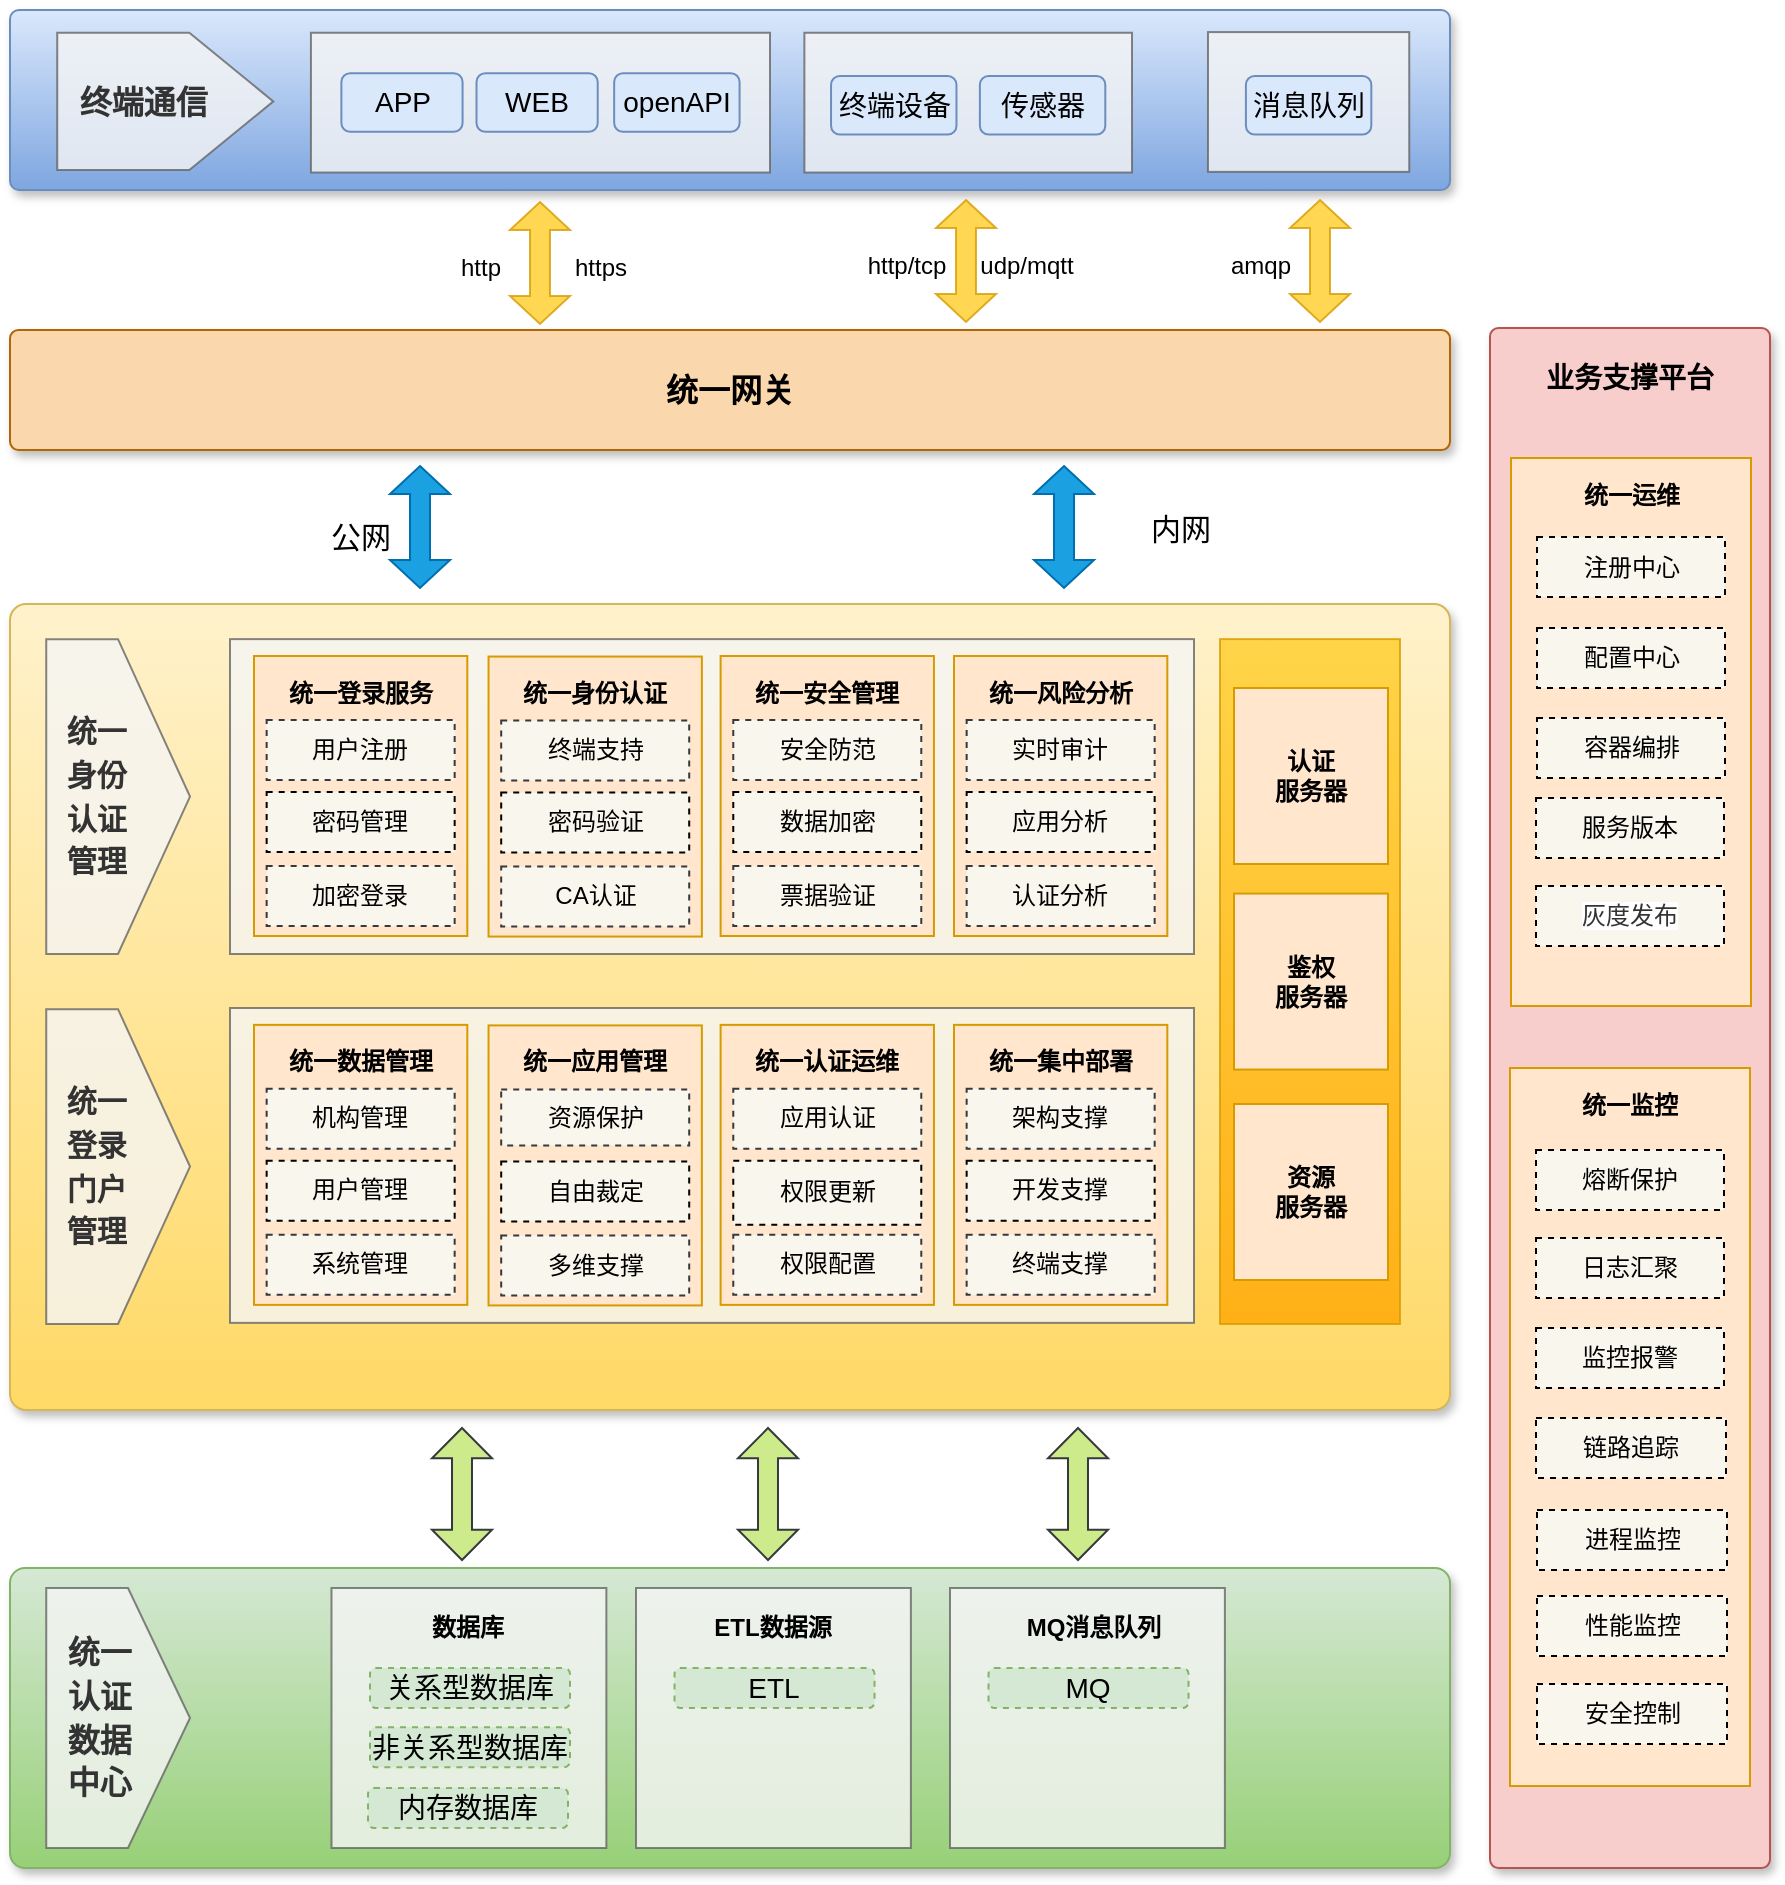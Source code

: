 <mxfile version="18.2.0" type="github">
  <diagram id="8Mcmq0ioaoLnQd22ZTMx" name="第 1 页">
    <mxGraphModel dx="868" dy="482" grid="1" gridSize="10" guides="1" tooltips="1" connect="1" arrows="1" fold="1" page="1" pageScale="1" pageWidth="500" pageHeight="1200" math="0" shadow="0">
      <root>
        <mxCell id="0" />
        <mxCell id="1" parent="0" />
        <mxCell id="xZrQEDNqEejDbcOTDLVU-1" value="" style="text;html=1;strokeColor=#6c8ebf;fillColor=#dae8fc;align=center;verticalAlign=middle;whiteSpace=wrap;fontSize=54;fontStyle=1;shadow=1;rounded=1;glass=0;sketch=0;arcSize=5;gradientColor=#7ea6e0;" vertex="1" parent="1">
          <mxGeometry x="50" y="41" width="720" height="90" as="geometry" />
        </mxCell>
        <mxCell id="xZrQEDNqEejDbcOTDLVU-2" value="&lt;span style=&quot;color: rgb(51, 51, 51);&quot;&gt;&lt;b&gt;&lt;font style=&quot;font-size: 16px;&quot;&gt;&amp;nbsp; 终端通信&lt;/font&gt;&lt;/b&gt;&lt;/span&gt;" style="html=1;shadow=0;dashed=0;align=left;verticalAlign=middle;shape=mxgraph.arrows2.arrow;dy=0;dx=42;notch=0;rounded=0;glass=0;sketch=0;fontSize=18;fillColor=#f5f5f5;fontColor=#333333;strokeColor=#666666;whiteSpace=wrap;opacity=80;" vertex="1" parent="xZrQEDNqEejDbcOTDLVU-1">
          <mxGeometry x="23.615" y="11.38" width="108.05" height="68.62" as="geometry" />
        </mxCell>
        <mxCell id="xZrQEDNqEejDbcOTDLVU-3" value="" style="rounded=0;whiteSpace=wrap;html=1;shadow=0;glass=0;sketch=0;fontSize=20;fillColor=#f5f5f5;fontColor=#333333;strokeColor=#666666;opacity=80;" vertex="1" parent="xZrQEDNqEejDbcOTDLVU-1">
          <mxGeometry x="397.19" y="11.38" width="163.81" height="69.89" as="geometry" />
        </mxCell>
        <mxCell id="xZrQEDNqEejDbcOTDLVU-4" value="&lt;span style=&quot;font-size: 14px;&quot;&gt;终端设备&lt;/span&gt;" style="rounded=1;whiteSpace=wrap;html=1;shadow=0;glass=0;sketch=0;fillColor=#dae8fc;strokeColor=#6c8ebf;gradientColor=none;" vertex="1" parent="xZrQEDNqEejDbcOTDLVU-1">
          <mxGeometry x="410.527" y="32.98" width="62.716" height="29.33" as="geometry" />
        </mxCell>
        <mxCell id="xZrQEDNqEejDbcOTDLVU-5" value="&lt;span style=&quot;font-size: 14px;&quot;&gt;传感器&lt;/span&gt;" style="rounded=1;whiteSpace=wrap;html=1;shadow=0;glass=0;sketch=0;fillColor=#dae8fc;strokeColor=#6c8ebf;gradientColor=none;" vertex="1" parent="xZrQEDNqEejDbcOTDLVU-1">
          <mxGeometry x="484.941" y="32.98" width="62.716" height="29.33" as="geometry" />
        </mxCell>
        <mxCell id="xZrQEDNqEejDbcOTDLVU-6" value="" style="rounded=0;whiteSpace=wrap;html=1;shadow=0;glass=0;sketch=0;fontSize=20;fillColor=#f5f5f5;fontColor=#333333;strokeColor=#666666;opacity=80;" vertex="1" parent="xZrQEDNqEejDbcOTDLVU-1">
          <mxGeometry x="598.996" y="11.05" width="100.63" height="69.89" as="geometry" />
        </mxCell>
        <mxCell id="xZrQEDNqEejDbcOTDLVU-7" value="&lt;span style=&quot;font-size: 14px;&quot;&gt;消息队列&lt;/span&gt;" style="rounded=1;whiteSpace=wrap;html=1;shadow=0;glass=0;sketch=0;fillColor=#dae8fc;strokeColor=#6c8ebf;gradientColor=none;" vertex="1" parent="xZrQEDNqEejDbcOTDLVU-1">
          <mxGeometry x="617.951" y="32.98" width="62.716" height="29.33" as="geometry" />
        </mxCell>
        <mxCell id="xZrQEDNqEejDbcOTDLVU-8" value="" style="rounded=0;whiteSpace=wrap;html=1;shadow=0;glass=0;sketch=0;fontSize=20;fillColor=#f5f5f5;fontColor=#333333;strokeColor=#666666;opacity=80;" vertex="1" parent="xZrQEDNqEejDbcOTDLVU-1">
          <mxGeometry x="150.47" y="11.38" width="229.53" height="69.89" as="geometry" />
        </mxCell>
        <mxCell id="xZrQEDNqEejDbcOTDLVU-9" value="&lt;font style=&quot;font-size: 14px;&quot;&gt;APP&lt;/font&gt;" style="rounded=1;whiteSpace=wrap;html=1;shadow=0;glass=0;sketch=0;fillColor=#dae8fc;strokeColor=#6c8ebf;gradientColor=none;" vertex="1" parent="xZrQEDNqEejDbcOTDLVU-1">
          <mxGeometry x="165.688" y="31.6" width="60.599" height="29.33" as="geometry" />
        </mxCell>
        <mxCell id="xZrQEDNqEejDbcOTDLVU-10" value="&lt;font style=&quot;font-size: 14px;&quot;&gt;WEB&lt;/font&gt;" style="rounded=1;whiteSpace=wrap;html=1;shadow=0;glass=0;sketch=0;fillColor=#dae8fc;strokeColor=#6c8ebf;gradientColor=none;" vertex="1" parent="xZrQEDNqEejDbcOTDLVU-1">
          <mxGeometry x="233.257" y="31.6" width="60.599" height="29.33" as="geometry" />
        </mxCell>
        <mxCell id="xZrQEDNqEejDbcOTDLVU-11" value="&lt;span style=&quot;font-size: 14px;&quot;&gt;openAPI&lt;/span&gt;" style="rounded=1;whiteSpace=wrap;html=1;shadow=0;glass=0;sketch=0;fillColor=#dae8fc;strokeColor=#6c8ebf;gradientColor=none;" vertex="1" parent="xZrQEDNqEejDbcOTDLVU-1">
          <mxGeometry x="302.08" y="31.6" width="62.716" height="29.33" as="geometry" />
        </mxCell>
        <mxCell id="xZrQEDNqEejDbcOTDLVU-12" value="" style="text;html=1;strokeColor=#d6b656;fillColor=#fff2cc;align=center;verticalAlign=middle;whiteSpace=wrap;fontSize=54;fontStyle=1;shadow=1;rounded=1;glass=0;sketch=0;arcSize=2;gradientColor=#ffd966;" vertex="1" parent="1">
          <mxGeometry x="50" y="338" width="720" height="403" as="geometry" />
        </mxCell>
        <mxCell id="xZrQEDNqEejDbcOTDLVU-13" value="" style="rounded=0;whiteSpace=wrap;html=1;shadow=0;glass=0;sketch=0;fontSize=20;fillColor=#f5f5f5;fontColor=#333333;strokeColor=#666666;opacity=80;" vertex="1" parent="xZrQEDNqEejDbcOTDLVU-12">
          <mxGeometry x="110" y="17.57" width="482" height="157.43" as="geometry" />
        </mxCell>
        <mxCell id="xZrQEDNqEejDbcOTDLVU-14" value="&lt;div style=&quot;&quot;&gt;&lt;b style=&quot;font-size: 15px;&quot;&gt;&amp;nbsp; 统一&lt;/b&gt;&lt;/div&gt;&lt;div style=&quot;&quot;&gt;&lt;b style=&quot;font-size: 15px;&quot;&gt;&amp;nbsp; 身份&lt;br&gt;&amp;nbsp; 认证&lt;/b&gt;&lt;/div&gt;&lt;div style=&quot;&quot;&gt;&lt;b style=&quot;font-size: 15px;&quot;&gt;&amp;nbsp; 管理&lt;/b&gt;&lt;br&gt;&lt;/div&gt;" style="html=1;shadow=0;dashed=0;align=left;verticalAlign=middle;shape=mxgraph.arrows2.arrow;dy=0;dx=36;notch=0;rounded=0;glass=0;sketch=0;fontSize=18;fillColor=#f5f5f5;fontColor=#333333;strokeColor=#666666;whiteSpace=wrap;opacity=80;" vertex="1" parent="xZrQEDNqEejDbcOTDLVU-12">
          <mxGeometry x="18.12" y="17.57" width="71.88" height="157.43" as="geometry" />
        </mxCell>
        <mxCell id="xZrQEDNqEejDbcOTDLVU-15" value="" style="group" vertex="1" connectable="0" parent="xZrQEDNqEejDbcOTDLVU-12">
          <mxGeometry x="122" y="26" width="106.66" height="140" as="geometry" />
        </mxCell>
        <mxCell id="xZrQEDNqEejDbcOTDLVU-16" value="" style="rounded=0;whiteSpace=wrap;html=1;shadow=0;glass=0;sketch=0;fillColor=#ffe6cc;strokeColor=#d79b00;" vertex="1" parent="xZrQEDNqEejDbcOTDLVU-15">
          <mxGeometry width="106.66" height="140" as="geometry" />
        </mxCell>
        <mxCell id="xZrQEDNqEejDbcOTDLVU-17" value="&lt;font style=&quot;font-size: 12px;&quot;&gt;&lt;b&gt;统一登录服务&lt;/b&gt;&lt;/font&gt;" style="text;html=1;strokeColor=none;fillColor=none;align=center;verticalAlign=middle;whiteSpace=wrap;rounded=0;shadow=1;fontSize=16;" vertex="1" parent="xZrQEDNqEejDbcOTDLVU-15">
          <mxGeometry x="13.83" y="2" width="79" height="30" as="geometry" />
        </mxCell>
        <mxCell id="xZrQEDNqEejDbcOTDLVU-18" value="用户注册" style="rounded=0;whiteSpace=wrap;html=1;shadow=0;fontSize=12;fillColor=#f9f7ed;strokeColor=#36393d;dashed=1;" vertex="1" parent="xZrQEDNqEejDbcOTDLVU-15">
          <mxGeometry x="6.33" y="32" width="94" height="30" as="geometry" />
        </mxCell>
        <mxCell id="xZrQEDNqEejDbcOTDLVU-19" value="密码管理" style="rounded=0;whiteSpace=wrap;html=1;shadow=0;fontSize=12;fillColor=#f9f7ed;strokeColor=default;dashed=1;" vertex="1" parent="xZrQEDNqEejDbcOTDLVU-15">
          <mxGeometry x="6.33" y="68" width="94" height="30" as="geometry" />
        </mxCell>
        <mxCell id="xZrQEDNqEejDbcOTDLVU-20" value="加密登录" style="rounded=0;whiteSpace=wrap;html=1;shadow=0;fontSize=12;fillColor=#f9f7ed;strokeColor=#36393d;dashed=1;" vertex="1" parent="xZrQEDNqEejDbcOTDLVU-15">
          <mxGeometry x="6.33" y="105" width="94" height="30" as="geometry" />
        </mxCell>
        <mxCell id="xZrQEDNqEejDbcOTDLVU-21" value="" style="group" vertex="1" connectable="0" parent="xZrQEDNqEejDbcOTDLVU-12">
          <mxGeometry x="239.27" y="26.28" width="106.66" height="140" as="geometry" />
        </mxCell>
        <mxCell id="xZrQEDNqEejDbcOTDLVU-22" value="" style="rounded=0;whiteSpace=wrap;html=1;shadow=0;glass=0;sketch=0;fillColor=#ffe6cc;strokeColor=#d79b00;" vertex="1" parent="xZrQEDNqEejDbcOTDLVU-21">
          <mxGeometry width="106.66" height="140" as="geometry" />
        </mxCell>
        <mxCell id="xZrQEDNqEejDbcOTDLVU-23" value="&lt;font style=&quot;font-size: 12px;&quot;&gt;&lt;b&gt;统一身份认证&lt;/b&gt;&lt;/font&gt;" style="text;html=1;strokeColor=none;fillColor=none;align=center;verticalAlign=middle;whiteSpace=wrap;rounded=0;shadow=1;fontSize=16;" vertex="1" parent="xZrQEDNqEejDbcOTDLVU-21">
          <mxGeometry x="13.83" y="2" width="79" height="30" as="geometry" />
        </mxCell>
        <mxCell id="xZrQEDNqEejDbcOTDLVU-24" value="终端支持" style="rounded=0;whiteSpace=wrap;html=1;shadow=0;fontSize=12;fillColor=#f9f7ed;strokeColor=#36393d;dashed=1;" vertex="1" parent="xZrQEDNqEejDbcOTDLVU-21">
          <mxGeometry x="6.33" y="32" width="94" height="30" as="geometry" />
        </mxCell>
        <mxCell id="xZrQEDNqEejDbcOTDLVU-25" value="密码验证" style="rounded=0;whiteSpace=wrap;html=1;shadow=0;fontSize=12;fillColor=#f9f7ed;strokeColor=default;dashed=1;" vertex="1" parent="xZrQEDNqEejDbcOTDLVU-21">
          <mxGeometry x="6.33" y="68" width="94" height="30" as="geometry" />
        </mxCell>
        <mxCell id="xZrQEDNqEejDbcOTDLVU-26" value="CA认证" style="rounded=0;whiteSpace=wrap;html=1;shadow=0;fontSize=12;fillColor=#f9f7ed;strokeColor=#36393d;dashed=1;" vertex="1" parent="xZrQEDNqEejDbcOTDLVU-21">
          <mxGeometry x="6.33" y="105" width="94" height="30" as="geometry" />
        </mxCell>
        <mxCell id="xZrQEDNqEejDbcOTDLVU-27" value="" style="group" vertex="1" connectable="0" parent="xZrQEDNqEejDbcOTDLVU-12">
          <mxGeometry x="355.31" y="26" width="106.66" height="140" as="geometry" />
        </mxCell>
        <mxCell id="xZrQEDNqEejDbcOTDLVU-28" value="" style="rounded=0;whiteSpace=wrap;html=1;shadow=0;glass=0;sketch=0;fillColor=#ffe6cc;strokeColor=#d79b00;" vertex="1" parent="xZrQEDNqEejDbcOTDLVU-27">
          <mxGeometry width="106.66" height="140" as="geometry" />
        </mxCell>
        <mxCell id="xZrQEDNqEejDbcOTDLVU-29" value="&lt;font style=&quot;font-size: 12px;&quot;&gt;&lt;b&gt;统一安全管理&lt;/b&gt;&lt;/font&gt;" style="text;html=1;strokeColor=none;fillColor=none;align=center;verticalAlign=middle;whiteSpace=wrap;rounded=0;shadow=1;fontSize=16;" vertex="1" parent="xZrQEDNqEejDbcOTDLVU-27">
          <mxGeometry x="13.83" y="2" width="79" height="30" as="geometry" />
        </mxCell>
        <mxCell id="xZrQEDNqEejDbcOTDLVU-30" value="安全防范" style="rounded=0;whiteSpace=wrap;html=1;shadow=0;fontSize=12;fillColor=#f9f7ed;strokeColor=#36393d;dashed=1;" vertex="1" parent="xZrQEDNqEejDbcOTDLVU-27">
          <mxGeometry x="6.33" y="32" width="94" height="30" as="geometry" />
        </mxCell>
        <mxCell id="xZrQEDNqEejDbcOTDLVU-31" value="数据加密" style="rounded=0;whiteSpace=wrap;html=1;shadow=0;fontSize=12;fillColor=#f9f7ed;strokeColor=default;dashed=1;" vertex="1" parent="xZrQEDNqEejDbcOTDLVU-27">
          <mxGeometry x="6.33" y="68" width="94" height="30" as="geometry" />
        </mxCell>
        <mxCell id="xZrQEDNqEejDbcOTDLVU-32" value="票据验证" style="rounded=0;whiteSpace=wrap;html=1;shadow=0;fontSize=12;fillColor=#f9f7ed;strokeColor=#36393d;dashed=1;" vertex="1" parent="xZrQEDNqEejDbcOTDLVU-27">
          <mxGeometry x="6.33" y="105" width="94" height="30" as="geometry" />
        </mxCell>
        <mxCell id="xZrQEDNqEejDbcOTDLVU-33" value="" style="group" vertex="1" connectable="0" parent="xZrQEDNqEejDbcOTDLVU-12">
          <mxGeometry x="472" y="26" width="106.66" height="140" as="geometry" />
        </mxCell>
        <mxCell id="xZrQEDNqEejDbcOTDLVU-34" value="" style="rounded=0;whiteSpace=wrap;html=1;shadow=0;glass=0;sketch=0;fillColor=#ffe6cc;strokeColor=#d79b00;" vertex="1" parent="xZrQEDNqEejDbcOTDLVU-33">
          <mxGeometry width="106.66" height="140" as="geometry" />
        </mxCell>
        <mxCell id="xZrQEDNqEejDbcOTDLVU-35" value="&lt;font style=&quot;font-size: 12px;&quot;&gt;&lt;b&gt;统一风险分析&lt;/b&gt;&lt;/font&gt;" style="text;html=1;strokeColor=none;fillColor=none;align=center;verticalAlign=middle;whiteSpace=wrap;rounded=0;shadow=1;fontSize=16;" vertex="1" parent="xZrQEDNqEejDbcOTDLVU-33">
          <mxGeometry x="13.83" y="2" width="79" height="30" as="geometry" />
        </mxCell>
        <mxCell id="xZrQEDNqEejDbcOTDLVU-36" value="实时审计" style="rounded=0;whiteSpace=wrap;html=1;shadow=0;fontSize=12;fillColor=#f9f7ed;strokeColor=#36393d;dashed=1;" vertex="1" parent="xZrQEDNqEejDbcOTDLVU-33">
          <mxGeometry x="6.33" y="32" width="94" height="30" as="geometry" />
        </mxCell>
        <mxCell id="xZrQEDNqEejDbcOTDLVU-37" value="应用分析" style="rounded=0;whiteSpace=wrap;html=1;shadow=0;fontSize=12;fillColor=#f9f7ed;strokeColor=default;dashed=1;" vertex="1" parent="xZrQEDNqEejDbcOTDLVU-33">
          <mxGeometry x="6.33" y="68" width="94" height="30" as="geometry" />
        </mxCell>
        <mxCell id="xZrQEDNqEejDbcOTDLVU-38" value="认证分析" style="rounded=0;whiteSpace=wrap;html=1;shadow=0;fontSize=12;fillColor=#f9f7ed;strokeColor=#36393d;dashed=1;" vertex="1" parent="xZrQEDNqEejDbcOTDLVU-33">
          <mxGeometry x="6.33" y="105" width="94" height="30" as="geometry" />
        </mxCell>
        <mxCell id="xZrQEDNqEejDbcOTDLVU-39" value="" style="rounded=0;whiteSpace=wrap;html=1;shadow=0;glass=0;sketch=0;fontSize=20;fillColor=#f5f5f5;fontColor=#333333;strokeColor=#666666;opacity=80;" vertex="1" parent="xZrQEDNqEejDbcOTDLVU-12">
          <mxGeometry x="110" y="202" width="482" height="157.43" as="geometry" />
        </mxCell>
        <mxCell id="xZrQEDNqEejDbcOTDLVU-40" value="" style="group" vertex="1" connectable="0" parent="xZrQEDNqEejDbcOTDLVU-12">
          <mxGeometry x="122" y="210.43" width="106.66" height="140" as="geometry" />
        </mxCell>
        <mxCell id="xZrQEDNqEejDbcOTDLVU-41" value="" style="rounded=0;whiteSpace=wrap;html=1;shadow=0;glass=0;sketch=0;fillColor=#ffe6cc;strokeColor=#d79b00;" vertex="1" parent="xZrQEDNqEejDbcOTDLVU-40">
          <mxGeometry width="106.66" height="140" as="geometry" />
        </mxCell>
        <mxCell id="xZrQEDNqEejDbcOTDLVU-42" value="&lt;font style=&quot;font-size: 12px;&quot;&gt;&lt;b&gt;统一数据管理&lt;/b&gt;&lt;/font&gt;" style="text;html=1;strokeColor=none;fillColor=none;align=center;verticalAlign=middle;whiteSpace=wrap;rounded=0;shadow=1;fontSize=16;" vertex="1" parent="xZrQEDNqEejDbcOTDLVU-40">
          <mxGeometry x="13.83" y="2" width="79" height="30" as="geometry" />
        </mxCell>
        <mxCell id="xZrQEDNqEejDbcOTDLVU-43" value="机构管理" style="rounded=0;whiteSpace=wrap;html=1;shadow=0;fontSize=12;fillColor=#f9f7ed;strokeColor=#36393d;dashed=1;" vertex="1" parent="xZrQEDNqEejDbcOTDLVU-40">
          <mxGeometry x="6.33" y="32" width="94" height="30" as="geometry" />
        </mxCell>
        <mxCell id="xZrQEDNqEejDbcOTDLVU-44" value="用户管理" style="rounded=0;whiteSpace=wrap;html=1;shadow=0;fontSize=12;fillColor=#f9f7ed;strokeColor=default;dashed=1;" vertex="1" parent="xZrQEDNqEejDbcOTDLVU-40">
          <mxGeometry x="6.33" y="68" width="94" height="30" as="geometry" />
        </mxCell>
        <mxCell id="xZrQEDNqEejDbcOTDLVU-45" value="系统管理" style="rounded=0;whiteSpace=wrap;html=1;shadow=0;fontSize=12;fillColor=#f9f7ed;strokeColor=#36393d;dashed=1;" vertex="1" parent="xZrQEDNqEejDbcOTDLVU-40">
          <mxGeometry x="6.33" y="105" width="94" height="30" as="geometry" />
        </mxCell>
        <mxCell id="xZrQEDNqEejDbcOTDLVU-46" value="" style="group" vertex="1" connectable="0" parent="xZrQEDNqEejDbcOTDLVU-12">
          <mxGeometry x="239.27" y="210.71" width="106.66" height="140" as="geometry" />
        </mxCell>
        <mxCell id="xZrQEDNqEejDbcOTDLVU-47" value="" style="rounded=0;whiteSpace=wrap;html=1;shadow=0;glass=0;sketch=0;fillColor=#ffe6cc;strokeColor=#d79b00;" vertex="1" parent="xZrQEDNqEejDbcOTDLVU-46">
          <mxGeometry width="106.66" height="140" as="geometry" />
        </mxCell>
        <mxCell id="xZrQEDNqEejDbcOTDLVU-48" value="&lt;font style=&quot;font-size: 12px;&quot;&gt;&lt;b&gt;统一应用管理&lt;/b&gt;&lt;/font&gt;" style="text;html=1;strokeColor=none;fillColor=none;align=center;verticalAlign=middle;whiteSpace=wrap;rounded=0;shadow=1;fontSize=16;" vertex="1" parent="xZrQEDNqEejDbcOTDLVU-46">
          <mxGeometry x="13.83" y="2" width="79" height="28" as="geometry" />
        </mxCell>
        <mxCell id="xZrQEDNqEejDbcOTDLVU-49" value="资源保护" style="rounded=0;whiteSpace=wrap;html=1;shadow=0;fontSize=12;fillColor=#f9f7ed;strokeColor=#36393d;dashed=1;" vertex="1" parent="xZrQEDNqEejDbcOTDLVU-46">
          <mxGeometry x="6.33" y="32" width="94" height="28" as="geometry" />
        </mxCell>
        <mxCell id="xZrQEDNqEejDbcOTDLVU-50" value="自由裁定" style="rounded=0;whiteSpace=wrap;html=1;shadow=0;fontSize=12;fillColor=#f9f7ed;strokeColor=default;dashed=1;" vertex="1" parent="xZrQEDNqEejDbcOTDLVU-46">
          <mxGeometry x="6.33" y="68" width="94" height="30" as="geometry" />
        </mxCell>
        <mxCell id="xZrQEDNqEejDbcOTDLVU-51" value="多维支撑" style="rounded=0;whiteSpace=wrap;html=1;shadow=0;fontSize=12;fillColor=#f9f7ed;strokeColor=#36393d;dashed=1;" vertex="1" parent="xZrQEDNqEejDbcOTDLVU-46">
          <mxGeometry x="6.33" y="105" width="94" height="30" as="geometry" />
        </mxCell>
        <mxCell id="xZrQEDNqEejDbcOTDLVU-52" value="" style="group" vertex="1" connectable="0" parent="xZrQEDNqEejDbcOTDLVU-12">
          <mxGeometry x="355.31" y="210.43" width="106.66" height="140" as="geometry" />
        </mxCell>
        <mxCell id="xZrQEDNqEejDbcOTDLVU-53" value="" style="rounded=0;whiteSpace=wrap;html=1;shadow=0;glass=0;sketch=0;fillColor=#ffe6cc;strokeColor=#d79b00;" vertex="1" parent="xZrQEDNqEejDbcOTDLVU-52">
          <mxGeometry width="106.66" height="140" as="geometry" />
        </mxCell>
        <mxCell id="xZrQEDNqEejDbcOTDLVU-54" value="&lt;font style=&quot;font-size: 12px;&quot;&gt;&lt;b&gt;统一认证运维&lt;/b&gt;&lt;/font&gt;" style="text;html=1;strokeColor=none;fillColor=none;align=center;verticalAlign=middle;whiteSpace=wrap;rounded=0;shadow=1;fontSize=16;" vertex="1" parent="xZrQEDNqEejDbcOTDLVU-52">
          <mxGeometry x="13.83" y="2" width="79" height="30" as="geometry" />
        </mxCell>
        <mxCell id="xZrQEDNqEejDbcOTDLVU-55" value="应用认证" style="rounded=0;whiteSpace=wrap;html=1;shadow=0;fontSize=12;fillColor=#f9f7ed;strokeColor=#36393d;dashed=1;" vertex="1" parent="xZrQEDNqEejDbcOTDLVU-52">
          <mxGeometry x="6.33" y="32" width="94" height="30" as="geometry" />
        </mxCell>
        <mxCell id="xZrQEDNqEejDbcOTDLVU-56" value="权限更新" style="rounded=0;whiteSpace=wrap;html=1;shadow=0;fontSize=12;fillColor=#f9f7ed;strokeColor=default;dashed=1;" vertex="1" parent="xZrQEDNqEejDbcOTDLVU-52">
          <mxGeometry x="6.33" y="68" width="94" height="32" as="geometry" />
        </mxCell>
        <mxCell id="xZrQEDNqEejDbcOTDLVU-57" value="权限配置" style="rounded=0;whiteSpace=wrap;html=1;shadow=0;fontSize=12;fillColor=#f9f7ed;strokeColor=#36393d;dashed=1;" vertex="1" parent="xZrQEDNqEejDbcOTDLVU-52">
          <mxGeometry x="6.33" y="105" width="94" height="30" as="geometry" />
        </mxCell>
        <mxCell id="xZrQEDNqEejDbcOTDLVU-58" value="" style="group" vertex="1" connectable="0" parent="xZrQEDNqEejDbcOTDLVU-12">
          <mxGeometry x="472" y="210.43" width="106.66" height="140" as="geometry" />
        </mxCell>
        <mxCell id="xZrQEDNqEejDbcOTDLVU-59" value="" style="rounded=0;whiteSpace=wrap;html=1;shadow=0;glass=0;sketch=0;fillColor=#ffe6cc;strokeColor=#d79b00;" vertex="1" parent="xZrQEDNqEejDbcOTDLVU-58">
          <mxGeometry width="106.66" height="140" as="geometry" />
        </mxCell>
        <mxCell id="xZrQEDNqEejDbcOTDLVU-60" value="&lt;font style=&quot;font-size: 12px;&quot;&gt;&lt;b&gt;统一集中部署&lt;/b&gt;&lt;/font&gt;" style="text;html=1;strokeColor=none;fillColor=none;align=center;verticalAlign=middle;whiteSpace=wrap;rounded=0;shadow=1;fontSize=16;" vertex="1" parent="xZrQEDNqEejDbcOTDLVU-58">
          <mxGeometry x="13.83" y="2" width="79" height="30" as="geometry" />
        </mxCell>
        <mxCell id="xZrQEDNqEejDbcOTDLVU-61" value="架构支撑" style="rounded=0;whiteSpace=wrap;html=1;shadow=0;fontSize=12;fillColor=#f9f7ed;strokeColor=#36393d;dashed=1;" vertex="1" parent="xZrQEDNqEejDbcOTDLVU-58">
          <mxGeometry x="6.33" y="32" width="94" height="30" as="geometry" />
        </mxCell>
        <mxCell id="xZrQEDNqEejDbcOTDLVU-62" value="开发支撑" style="rounded=0;whiteSpace=wrap;html=1;shadow=0;fontSize=12;fillColor=#f9f7ed;strokeColor=default;dashed=1;" vertex="1" parent="xZrQEDNqEejDbcOTDLVU-58">
          <mxGeometry x="6.33" y="68" width="94" height="30" as="geometry" />
        </mxCell>
        <mxCell id="xZrQEDNqEejDbcOTDLVU-63" value="终端支撑" style="rounded=0;whiteSpace=wrap;html=1;shadow=0;fontSize=12;fillColor=#f9f7ed;strokeColor=#36393d;dashed=1;" vertex="1" parent="xZrQEDNqEejDbcOTDLVU-58">
          <mxGeometry x="6.33" y="105" width="94" height="30" as="geometry" />
        </mxCell>
        <mxCell id="xZrQEDNqEejDbcOTDLVU-64" value="&lt;div style=&quot;&quot;&gt;&lt;b style=&quot;font-size: 15px;&quot;&gt;&amp;nbsp; 统一&lt;br&gt;&amp;nbsp; 登录&lt;br&gt;&amp;nbsp; 门户&lt;br&gt;&amp;nbsp; 管理&lt;/b&gt;&lt;br&gt;&lt;/div&gt;" style="html=1;shadow=0;dashed=0;align=left;verticalAlign=middle;shape=mxgraph.arrows2.arrow;dy=0;dx=36;notch=0;rounded=0;glass=0;sketch=0;fontSize=18;fillColor=#f5f5f5;fontColor=#333333;strokeColor=#666666;whiteSpace=wrap;opacity=80;" vertex="1" parent="xZrQEDNqEejDbcOTDLVU-12">
          <mxGeometry x="18.12" y="202.57" width="71.88" height="157.43" as="geometry" />
        </mxCell>
        <mxCell id="xZrQEDNqEejDbcOTDLVU-65" value="" style="group" vertex="1" connectable="0" parent="xZrQEDNqEejDbcOTDLVU-12">
          <mxGeometry x="605" y="17.57" width="90" height="342.43" as="geometry" />
        </mxCell>
        <mxCell id="xZrQEDNqEejDbcOTDLVU-66" value="" style="rounded=0;whiteSpace=wrap;html=1;shadow=0;glass=0;sketch=0;fontSize=20;fillColor=#ffcd28;strokeColor=#d79b00;opacity=80;gradientColor=#ffa500;" vertex="1" parent="xZrQEDNqEejDbcOTDLVU-65">
          <mxGeometry width="90" height="342.43" as="geometry" />
        </mxCell>
        <mxCell id="xZrQEDNqEejDbcOTDLVU-67" value="&lt;b&gt;认证&lt;br&gt;服务器&lt;/b&gt;" style="rounded=0;whiteSpace=wrap;html=1;shadow=0;fontSize=12;fillColor=#ffe6cc;strokeColor=#d79b00;" vertex="1" parent="xZrQEDNqEejDbcOTDLVU-65">
          <mxGeometry x="7" y="24.43" width="77" height="88" as="geometry" />
        </mxCell>
        <mxCell id="xZrQEDNqEejDbcOTDLVU-68" value="&lt;b&gt;鉴权&lt;br&gt;服务器&lt;/b&gt;" style="rounded=0;whiteSpace=wrap;html=1;shadow=0;fontSize=12;fillColor=#ffe6cc;strokeColor=#d79b00;" vertex="1" parent="xZrQEDNqEejDbcOTDLVU-65">
          <mxGeometry x="7" y="127.21" width="77" height="88" as="geometry" />
        </mxCell>
        <mxCell id="xZrQEDNqEejDbcOTDLVU-69" value="&lt;b&gt;资源&lt;br&gt;服务器&lt;/b&gt;" style="rounded=0;whiteSpace=wrap;html=1;shadow=0;fontSize=12;fillColor=#ffe6cc;strokeColor=#d79b00;" vertex="1" parent="xZrQEDNqEejDbcOTDLVU-65">
          <mxGeometry x="7" y="232.43" width="77" height="88" as="geometry" />
        </mxCell>
        <mxCell id="xZrQEDNqEejDbcOTDLVU-70" value="" style="text;html=1;strokeColor=#82b366;fillColor=#d5e8d4;align=center;verticalAlign=middle;whiteSpace=wrap;fontSize=54;fontStyle=1;shadow=1;rounded=1;glass=0;sketch=0;gradientColor=#97d077;arcSize=5;" vertex="1" parent="1">
          <mxGeometry x="50" y="820" width="720" height="150" as="geometry" />
        </mxCell>
        <mxCell id="xZrQEDNqEejDbcOTDLVU-71" value="" style="rounded=0;whiteSpace=wrap;html=1;shadow=0;glass=0;sketch=0;fontSize=20;fillColor=#f5f5f5;fontColor=#333333;strokeColor=#666666;opacity=80;" vertex="1" parent="xZrQEDNqEejDbcOTDLVU-70">
          <mxGeometry x="160.74" y="10" width="137.44" height="130" as="geometry" />
        </mxCell>
        <mxCell id="xZrQEDNqEejDbcOTDLVU-72" value="&lt;font style=&quot;font-size: 14px;&quot;&gt;非关系型数据库&lt;/font&gt;" style="rounded=1;whiteSpace=wrap;html=1;shadow=0;glass=0;sketch=0;fillColor=#d5e8d4;strokeColor=#82b366;gradientColor=none;dashed=1;" vertex="1" parent="xZrQEDNqEejDbcOTDLVU-70">
          <mxGeometry x="180" y="79.6" width="100" height="20" as="geometry" />
        </mxCell>
        <mxCell id="xZrQEDNqEejDbcOTDLVU-73" value="&lt;font style=&quot;font-size: 14px;&quot;&gt;关系型数据库&lt;/font&gt;" style="rounded=1;whiteSpace=wrap;html=1;shadow=0;glass=0;sketch=0;fillColor=#d5e8d4;strokeColor=#82b366;gradientColor=none;dashed=1;" vertex="1" parent="xZrQEDNqEejDbcOTDLVU-70">
          <mxGeometry x="180" y="50" width="100" height="20" as="geometry" />
        </mxCell>
        <mxCell id="xZrQEDNqEejDbcOTDLVU-74" value="&lt;div style=&quot;&quot;&gt;&lt;b style=&quot;background-color: initial; font-size: 16px;&quot;&gt;&amp;nbsp; 统一&lt;/b&gt;&lt;/div&gt;&lt;div style=&quot;&quot;&gt;&lt;b style=&quot;background-color: initial; font-size: 16px;&quot;&gt;&amp;nbsp; 认证&lt;/b&gt;&lt;/div&gt;&lt;span style=&quot;color: rgb(51, 51, 51);&quot;&gt;&lt;div style=&quot;&quot;&gt;&lt;b style=&quot;background-color: initial; font-size: 16px;&quot;&gt;&amp;nbsp; 数据&lt;/b&gt;&lt;/div&gt;&lt;div style=&quot;&quot;&gt;&lt;b style=&quot;background-color: initial; font-size: 16px;&quot;&gt;&amp;nbsp; 中心&lt;/b&gt;&lt;/div&gt;&lt;/span&gt;" style="html=1;shadow=0;dashed=0;align=left;verticalAlign=middle;shape=mxgraph.arrows2.arrow;dy=0;dx=31;notch=0;rounded=0;glass=0;sketch=0;fontSize=18;fillColor=#f5f5f5;fontColor=#333333;strokeColor=#666666;whiteSpace=wrap;opacity=80;" vertex="1" parent="xZrQEDNqEejDbcOTDLVU-70">
          <mxGeometry x="18.12" y="10" width="71.88" height="130" as="geometry" />
        </mxCell>
        <mxCell id="xZrQEDNqEejDbcOTDLVU-75" value="&lt;b&gt;数据库&lt;/b&gt;" style="text;html=1;strokeColor=none;fillColor=none;align=center;verticalAlign=middle;whiteSpace=wrap;rounded=0;shadow=1;dashed=1;fontSize=12;opacity=80;" vertex="1" parent="xZrQEDNqEejDbcOTDLVU-70">
          <mxGeometry x="199" y="15" width="60" height="30" as="geometry" />
        </mxCell>
        <mxCell id="xZrQEDNqEejDbcOTDLVU-76" value="" style="rounded=0;whiteSpace=wrap;html=1;shadow=0;glass=0;sketch=0;fontSize=20;fillColor=#f5f5f5;fontColor=#333333;strokeColor=#666666;opacity=80;" vertex="1" parent="xZrQEDNqEejDbcOTDLVU-70">
          <mxGeometry x="313" y="10" width="137.44" height="130" as="geometry" />
        </mxCell>
        <mxCell id="xZrQEDNqEejDbcOTDLVU-77" value="&lt;span style=&quot;font-size: 14px;&quot;&gt;ETL&lt;/span&gt;" style="rounded=1;whiteSpace=wrap;html=1;shadow=0;glass=0;sketch=0;fillColor=#d5e8d4;strokeColor=#82b366;gradientColor=none;dashed=1;" vertex="1" parent="xZrQEDNqEejDbcOTDLVU-70">
          <mxGeometry x="332.26" y="50" width="100" height="20" as="geometry" />
        </mxCell>
        <mxCell id="xZrQEDNqEejDbcOTDLVU-78" value="&lt;b&gt;ETL数据源&lt;/b&gt;" style="text;html=1;strokeColor=none;fillColor=none;align=center;verticalAlign=middle;whiteSpace=wrap;rounded=0;shadow=1;dashed=1;fontSize=12;opacity=80;" vertex="1" parent="xZrQEDNqEejDbcOTDLVU-70">
          <mxGeometry x="347.35" y="15" width="68.74" height="30" as="geometry" />
        </mxCell>
        <mxCell id="xZrQEDNqEejDbcOTDLVU-79" value="&lt;font style=&quot;font-size: 14px;&quot;&gt;内存数据库&lt;/font&gt;" style="rounded=1;whiteSpace=wrap;html=1;shadow=0;glass=0;sketch=0;fillColor=#d5e8d4;strokeColor=#82b366;gradientColor=none;dashed=1;" vertex="1" parent="xZrQEDNqEejDbcOTDLVU-70">
          <mxGeometry x="179" y="110" width="100" height="20" as="geometry" />
        </mxCell>
        <mxCell id="xZrQEDNqEejDbcOTDLVU-80" value="" style="rounded=0;whiteSpace=wrap;html=1;shadow=0;glass=0;sketch=0;fontSize=20;fillColor=#f5f5f5;fontColor=#333333;strokeColor=#666666;opacity=80;" vertex="1" parent="xZrQEDNqEejDbcOTDLVU-70">
          <mxGeometry x="470" y="10" width="137.44" height="130" as="geometry" />
        </mxCell>
        <mxCell id="xZrQEDNqEejDbcOTDLVU-81" value="&lt;span style=&quot;font-size: 14px;&quot;&gt;MQ&lt;/span&gt;" style="rounded=1;whiteSpace=wrap;html=1;shadow=0;glass=0;sketch=0;fillColor=#d5e8d4;strokeColor=#82b366;gradientColor=none;dashed=1;" vertex="1" parent="xZrQEDNqEejDbcOTDLVU-70">
          <mxGeometry x="489.26" y="50" width="100" height="20" as="geometry" />
        </mxCell>
        <mxCell id="xZrQEDNqEejDbcOTDLVU-82" value="&lt;b&gt;MQ消息队列&lt;/b&gt;" style="text;html=1;strokeColor=none;fillColor=none;align=center;verticalAlign=middle;whiteSpace=wrap;rounded=0;shadow=1;dashed=1;fontSize=12;opacity=80;" vertex="1" parent="xZrQEDNqEejDbcOTDLVU-70">
          <mxGeometry x="504.35" y="15" width="75.65" height="30" as="geometry" />
        </mxCell>
        <mxCell id="xZrQEDNqEejDbcOTDLVU-83" value="" style="shape=doubleArrow;direction=south;whiteSpace=wrap;html=1;fontSize=18;arrowWidth=0.333;arrowSize=0.23;fillColor=#1ba1e2;fontColor=#ffffff;strokeColor=#006EAF;" vertex="1" parent="1">
          <mxGeometry x="240" y="269" width="30" height="61" as="geometry" />
        </mxCell>
        <mxCell id="xZrQEDNqEejDbcOTDLVU-84" value="&lt;font style=&quot;font-size: 15px;&quot;&gt;公网&lt;/font&gt;" style="text;html=1;align=center;verticalAlign=middle;resizable=0;points=[];autosize=1;strokeColor=none;fillColor=none;fontSize=18;" vertex="1" parent="1">
          <mxGeometry x="200" y="289" width="50" height="30" as="geometry" />
        </mxCell>
        <mxCell id="xZrQEDNqEejDbcOTDLVU-85" value="&lt;font style=&quot;font-size: 15px;&quot;&gt;内网&lt;/font&gt;" style="text;html=1;align=center;verticalAlign=middle;resizable=0;points=[];autosize=1;strokeColor=none;fillColor=none;fontSize=18;" vertex="1" parent="1">
          <mxGeometry x="610" y="284.5" width="50" height="30" as="geometry" />
        </mxCell>
        <mxCell id="xZrQEDNqEejDbcOTDLVU-86" value="" style="shape=doubleArrow;direction=south;whiteSpace=wrap;html=1;fontSize=18;arrowWidth=0.333;arrowSize=0.23;fillColor=#cdeb8b;strokeColor=#36393d;" vertex="1" parent="1">
          <mxGeometry x="261" y="750" width="30" height="66" as="geometry" />
        </mxCell>
        <mxCell id="xZrQEDNqEejDbcOTDLVU-87" value="" style="shape=doubleArrow;direction=south;whiteSpace=wrap;html=1;fontSize=18;arrowWidth=0.333;arrowSize=0.23;fillColor=#cdeb8b;strokeColor=#36393d;" vertex="1" parent="1">
          <mxGeometry x="569" y="750" width="30" height="66" as="geometry" />
        </mxCell>
        <mxCell id="xZrQEDNqEejDbcOTDLVU-88" value="" style="rounded=1;whiteSpace=wrap;html=1;fontSize=14;arcSize=3;fillColor=#f8cecc;strokeColor=#b85450;shadow=1;" vertex="1" parent="1">
          <mxGeometry x="790" y="200" width="140" height="770" as="geometry" />
        </mxCell>
        <mxCell id="xZrQEDNqEejDbcOTDLVU-89" value="" style="rounded=0;whiteSpace=wrap;html=1;fontSize=14;fillColor=#ffe6cc;strokeColor=#d79b00;" vertex="1" parent="1">
          <mxGeometry x="800" y="570" width="120" height="359" as="geometry" />
        </mxCell>
        <mxCell id="xZrQEDNqEejDbcOTDLVU-90" value="&lt;b&gt;&lt;font style=&quot;font-size: 16px;&quot;&gt;统一网关&lt;/font&gt;&lt;/b&gt;" style="rounded=1;whiteSpace=wrap;html=1;shadow=1;fontSize=12;strokeColor=#b46504;fillColor=#fad7ac;arcSize=7;" vertex="1" parent="1">
          <mxGeometry x="50" y="201" width="720" height="60" as="geometry" />
        </mxCell>
        <mxCell id="xZrQEDNqEejDbcOTDLVU-91" value="" style="shape=doubleArrow;direction=south;whiteSpace=wrap;html=1;fontSize=18;arrowWidth=0.333;arrowSize=0.23;fillColor=#1ba1e2;fontColor=#ffffff;strokeColor=#006EAF;" vertex="1" parent="1">
          <mxGeometry x="562" y="269" width="30" height="61" as="geometry" />
        </mxCell>
        <mxCell id="xZrQEDNqEejDbcOTDLVU-92" value="" style="group" vertex="1" connectable="0" parent="1">
          <mxGeometry x="260" y="137" width="110" height="61" as="geometry" />
        </mxCell>
        <mxCell id="xZrQEDNqEejDbcOTDLVU-93" value="" style="shape=doubleArrow;direction=south;whiteSpace=wrap;html=1;fontSize=18;arrowWidth=0.333;arrowSize=0.23;fillColor=#ffcd28;strokeColor=#d79b00;gradientColor=none;opacity=80;" vertex="1" parent="xZrQEDNqEejDbcOTDLVU-92">
          <mxGeometry x="40" width="30" height="61" as="geometry" />
        </mxCell>
        <mxCell id="xZrQEDNqEejDbcOTDLVU-94" value="&lt;font style=&quot;font-size: 12px;&quot;&gt;http&lt;/font&gt;" style="text;html=1;align=center;verticalAlign=middle;resizable=0;points=[];autosize=1;strokeColor=none;fillColor=none;fontSize=18;" vertex="1" parent="xZrQEDNqEejDbcOTDLVU-92">
          <mxGeometry x="5" y="15.5" width="40" height="30" as="geometry" />
        </mxCell>
        <mxCell id="xZrQEDNqEejDbcOTDLVU-95" value="&lt;font style=&quot;font-size: 12px;&quot;&gt;https&lt;/font&gt;" style="text;html=1;align=center;verticalAlign=middle;resizable=0;points=[];autosize=1;strokeColor=none;fillColor=none;fontSize=18;" vertex="1" parent="xZrQEDNqEejDbcOTDLVU-92">
          <mxGeometry x="65" y="15.5" width="40" height="30" as="geometry" />
        </mxCell>
        <mxCell id="xZrQEDNqEejDbcOTDLVU-96" value="" style="group" vertex="1" connectable="0" parent="1">
          <mxGeometry x="473" y="136" width="115" height="61" as="geometry" />
        </mxCell>
        <mxCell id="xZrQEDNqEejDbcOTDLVU-97" value="" style="shape=doubleArrow;direction=south;whiteSpace=wrap;html=1;fontSize=18;arrowWidth=0.333;arrowSize=0.23;fillColor=#ffcd28;strokeColor=#d79b00;gradientColor=none;opacity=80;" vertex="1" parent="xZrQEDNqEejDbcOTDLVU-96">
          <mxGeometry x="40" width="30" height="61" as="geometry" />
        </mxCell>
        <mxCell id="xZrQEDNqEejDbcOTDLVU-98" value="&lt;font style=&quot;font-size: 12px;&quot;&gt;http/tcp&lt;/font&gt;" style="text;html=1;align=center;verticalAlign=middle;resizable=0;points=[];autosize=1;strokeColor=none;fillColor=none;fontSize=18;" vertex="1" parent="xZrQEDNqEejDbcOTDLVU-96">
          <mxGeometry y="15.5" width="50" height="30" as="geometry" />
        </mxCell>
        <mxCell id="xZrQEDNqEejDbcOTDLVU-99" value="&lt;font style=&quot;font-size: 12px;&quot;&gt;udp/mqtt&lt;/font&gt;" style="text;html=1;align=center;verticalAlign=middle;resizable=0;points=[];autosize=1;strokeColor=none;fillColor=none;fontSize=18;" vertex="1" parent="xZrQEDNqEejDbcOTDLVU-96">
          <mxGeometry x="55" y="15.5" width="60" height="30" as="geometry" />
        </mxCell>
        <mxCell id="xZrQEDNqEejDbcOTDLVU-100" value="" style="group" vertex="1" connectable="0" parent="1">
          <mxGeometry x="650" y="136" width="115" height="61" as="geometry" />
        </mxCell>
        <mxCell id="xZrQEDNqEejDbcOTDLVU-101" value="" style="shape=doubleArrow;direction=south;whiteSpace=wrap;html=1;fontSize=18;arrowWidth=0.333;arrowSize=0.23;fillColor=#ffcd28;strokeColor=#d79b00;gradientColor=none;opacity=80;" vertex="1" parent="xZrQEDNqEejDbcOTDLVU-100">
          <mxGeometry x="40" width="30" height="61" as="geometry" />
        </mxCell>
        <mxCell id="xZrQEDNqEejDbcOTDLVU-102" value="&lt;font style=&quot;font-size: 12px;&quot;&gt;amqp&lt;/font&gt;" style="text;html=1;align=center;verticalAlign=middle;resizable=0;points=[];autosize=1;strokeColor=none;fillColor=none;fontSize=18;" vertex="1" parent="xZrQEDNqEejDbcOTDLVU-100">
          <mxGeometry y="15.5" width="50" height="30" as="geometry" />
        </mxCell>
        <mxCell id="xZrQEDNqEejDbcOTDLVU-103" value="&lt;b&gt;统一监控&lt;/b&gt;" style="text;html=1;strokeColor=none;fillColor=none;align=center;verticalAlign=middle;whiteSpace=wrap;rounded=0;shadow=1;dashed=1;fontSize=12;opacity=80;" vertex="1" parent="1">
          <mxGeometry x="830" y="574" width="60" height="30" as="geometry" />
        </mxCell>
        <mxCell id="xZrQEDNqEejDbcOTDLVU-104" value="日志汇聚" style="rounded=0;whiteSpace=wrap;html=1;shadow=0;fontSize=12;fillColor=#f9f7ed;strokeColor=default;dashed=1;" vertex="1" parent="1">
          <mxGeometry x="813" y="655" width="94" height="30" as="geometry" />
        </mxCell>
        <mxCell id="xZrQEDNqEejDbcOTDLVU-105" value="监控报警" style="rounded=0;whiteSpace=wrap;html=1;shadow=0;fontSize=12;fillColor=#f9f7ed;strokeColor=default;dashed=1;" vertex="1" parent="1">
          <mxGeometry x="813" y="700" width="94" height="30" as="geometry" />
        </mxCell>
        <mxCell id="xZrQEDNqEejDbcOTDLVU-106" value="链路追踪" style="rounded=0;whiteSpace=wrap;html=1;shadow=0;fontSize=12;fillColor=#f9f7ed;strokeColor=default;dashed=1;" vertex="1" parent="1">
          <mxGeometry x="813" y="745" width="95" height="30" as="geometry" />
        </mxCell>
        <mxCell id="xZrQEDNqEejDbcOTDLVU-107" value="" style="rounded=0;whiteSpace=wrap;html=1;fontSize=14;fillColor=#ffe6cc;strokeColor=#d79b00;" vertex="1" parent="1">
          <mxGeometry x="800.5" y="265" width="120" height="274" as="geometry" />
        </mxCell>
        <mxCell id="xZrQEDNqEejDbcOTDLVU-108" value="&lt;b&gt;统一运维&lt;/b&gt;" style="text;html=1;strokeColor=none;fillColor=none;align=center;verticalAlign=middle;whiteSpace=wrap;rounded=0;shadow=1;dashed=1;fontSize=12;opacity=80;" vertex="1" parent="1">
          <mxGeometry x="830.5" y="269" width="60" height="30" as="geometry" />
        </mxCell>
        <mxCell id="xZrQEDNqEejDbcOTDLVU-109" value="注册中心" style="rounded=0;whiteSpace=wrap;html=1;shadow=0;fontSize=12;fillColor=#f9f7ed;strokeColor=default;dashed=1;" vertex="1" parent="1">
          <mxGeometry x="813.5" y="304.5" width="94" height="30" as="geometry" />
        </mxCell>
        <mxCell id="xZrQEDNqEejDbcOTDLVU-110" value="配置中心" style="rounded=0;whiteSpace=wrap;html=1;shadow=0;fontSize=12;fillColor=#f9f7ed;strokeColor=default;dashed=1;" vertex="1" parent="1">
          <mxGeometry x="813.5" y="350" width="94" height="30" as="geometry" />
        </mxCell>
        <mxCell id="xZrQEDNqEejDbcOTDLVU-111" value="容器编排" style="rounded=0;whiteSpace=wrap;html=1;shadow=0;fontSize=12;fillColor=#f9f7ed;strokeColor=default;dashed=1;" vertex="1" parent="1">
          <mxGeometry x="813.5" y="395" width="94" height="30" as="geometry" />
        </mxCell>
        <mxCell id="xZrQEDNqEejDbcOTDLVU-112" value="服务版本" style="rounded=0;whiteSpace=wrap;html=1;shadow=0;fontSize=12;fillColor=#f9f7ed;strokeColor=default;dashed=1;" vertex="1" parent="1">
          <mxGeometry x="813" y="435" width="94" height="30" as="geometry" />
        </mxCell>
        <mxCell id="xZrQEDNqEejDbcOTDLVU-113" value="进程监控" style="rounded=0;whiteSpace=wrap;html=1;shadow=0;fontSize=12;fillColor=#f9f7ed;strokeColor=default;dashed=1;" vertex="1" parent="1">
          <mxGeometry x="813.5" y="791" width="95" height="30" as="geometry" />
        </mxCell>
        <mxCell id="xZrQEDNqEejDbcOTDLVU-114" value="性能监控" style="rounded=0;whiteSpace=wrap;html=1;shadow=0;fontSize=12;fillColor=#f9f7ed;strokeColor=default;dashed=1;" vertex="1" parent="1">
          <mxGeometry x="813.5" y="834" width="95" height="30" as="geometry" />
        </mxCell>
        <mxCell id="xZrQEDNqEejDbcOTDLVU-115" value="安全控制" style="rounded=0;whiteSpace=wrap;html=1;shadow=0;fontSize=12;fillColor=#f9f7ed;strokeColor=default;dashed=1;" vertex="1" parent="1">
          <mxGeometry x="813.5" y="878" width="95" height="30" as="geometry" />
        </mxCell>
        <mxCell id="xZrQEDNqEejDbcOTDLVU-116" value="熔断保护" style="rounded=0;whiteSpace=wrap;html=1;shadow=0;fontSize=12;fillColor=#f9f7ed;strokeColor=default;dashed=1;" vertex="1" parent="1">
          <mxGeometry x="813" y="611" width="94" height="30" as="geometry" />
        </mxCell>
        <mxCell id="xZrQEDNqEejDbcOTDLVU-117" value="&lt;span style=&quot;color: rgb(51, 51, 51); font-family: arial; text-align: start; background-color: rgb(255, 255, 255);&quot;&gt;&lt;font style=&quot;font-size: 12px;&quot;&gt;灰度发布&lt;/font&gt;&lt;/span&gt;" style="rounded=0;whiteSpace=wrap;html=1;shadow=0;fontSize=12;fillColor=#f9f7ed;strokeColor=default;dashed=1;" vertex="1" parent="1">
          <mxGeometry x="813" y="479" width="94" height="30" as="geometry" />
        </mxCell>
        <mxCell id="xZrQEDNqEejDbcOTDLVU-118" value="" style="shape=doubleArrow;direction=south;whiteSpace=wrap;html=1;fontSize=18;arrowWidth=0.333;arrowSize=0.23;fillColor=#cdeb8b;strokeColor=#36393d;" vertex="1" parent="1">
          <mxGeometry x="414" y="750" width="30" height="66" as="geometry" />
        </mxCell>
        <mxCell id="xZrQEDNqEejDbcOTDLVU-119" value="&lt;b&gt;&lt;font style=&quot;font-size: 14px;&quot;&gt;业务支撑平台&lt;/font&gt;&lt;/b&gt;" style="text;html=1;strokeColor=none;fillColor=none;align=center;verticalAlign=middle;whiteSpace=wrap;rounded=0;shadow=1;dashed=1;fontSize=12;opacity=80;" vertex="1" parent="1">
          <mxGeometry x="810" y="210" width="100" height="30" as="geometry" />
        </mxCell>
      </root>
    </mxGraphModel>
  </diagram>
</mxfile>
